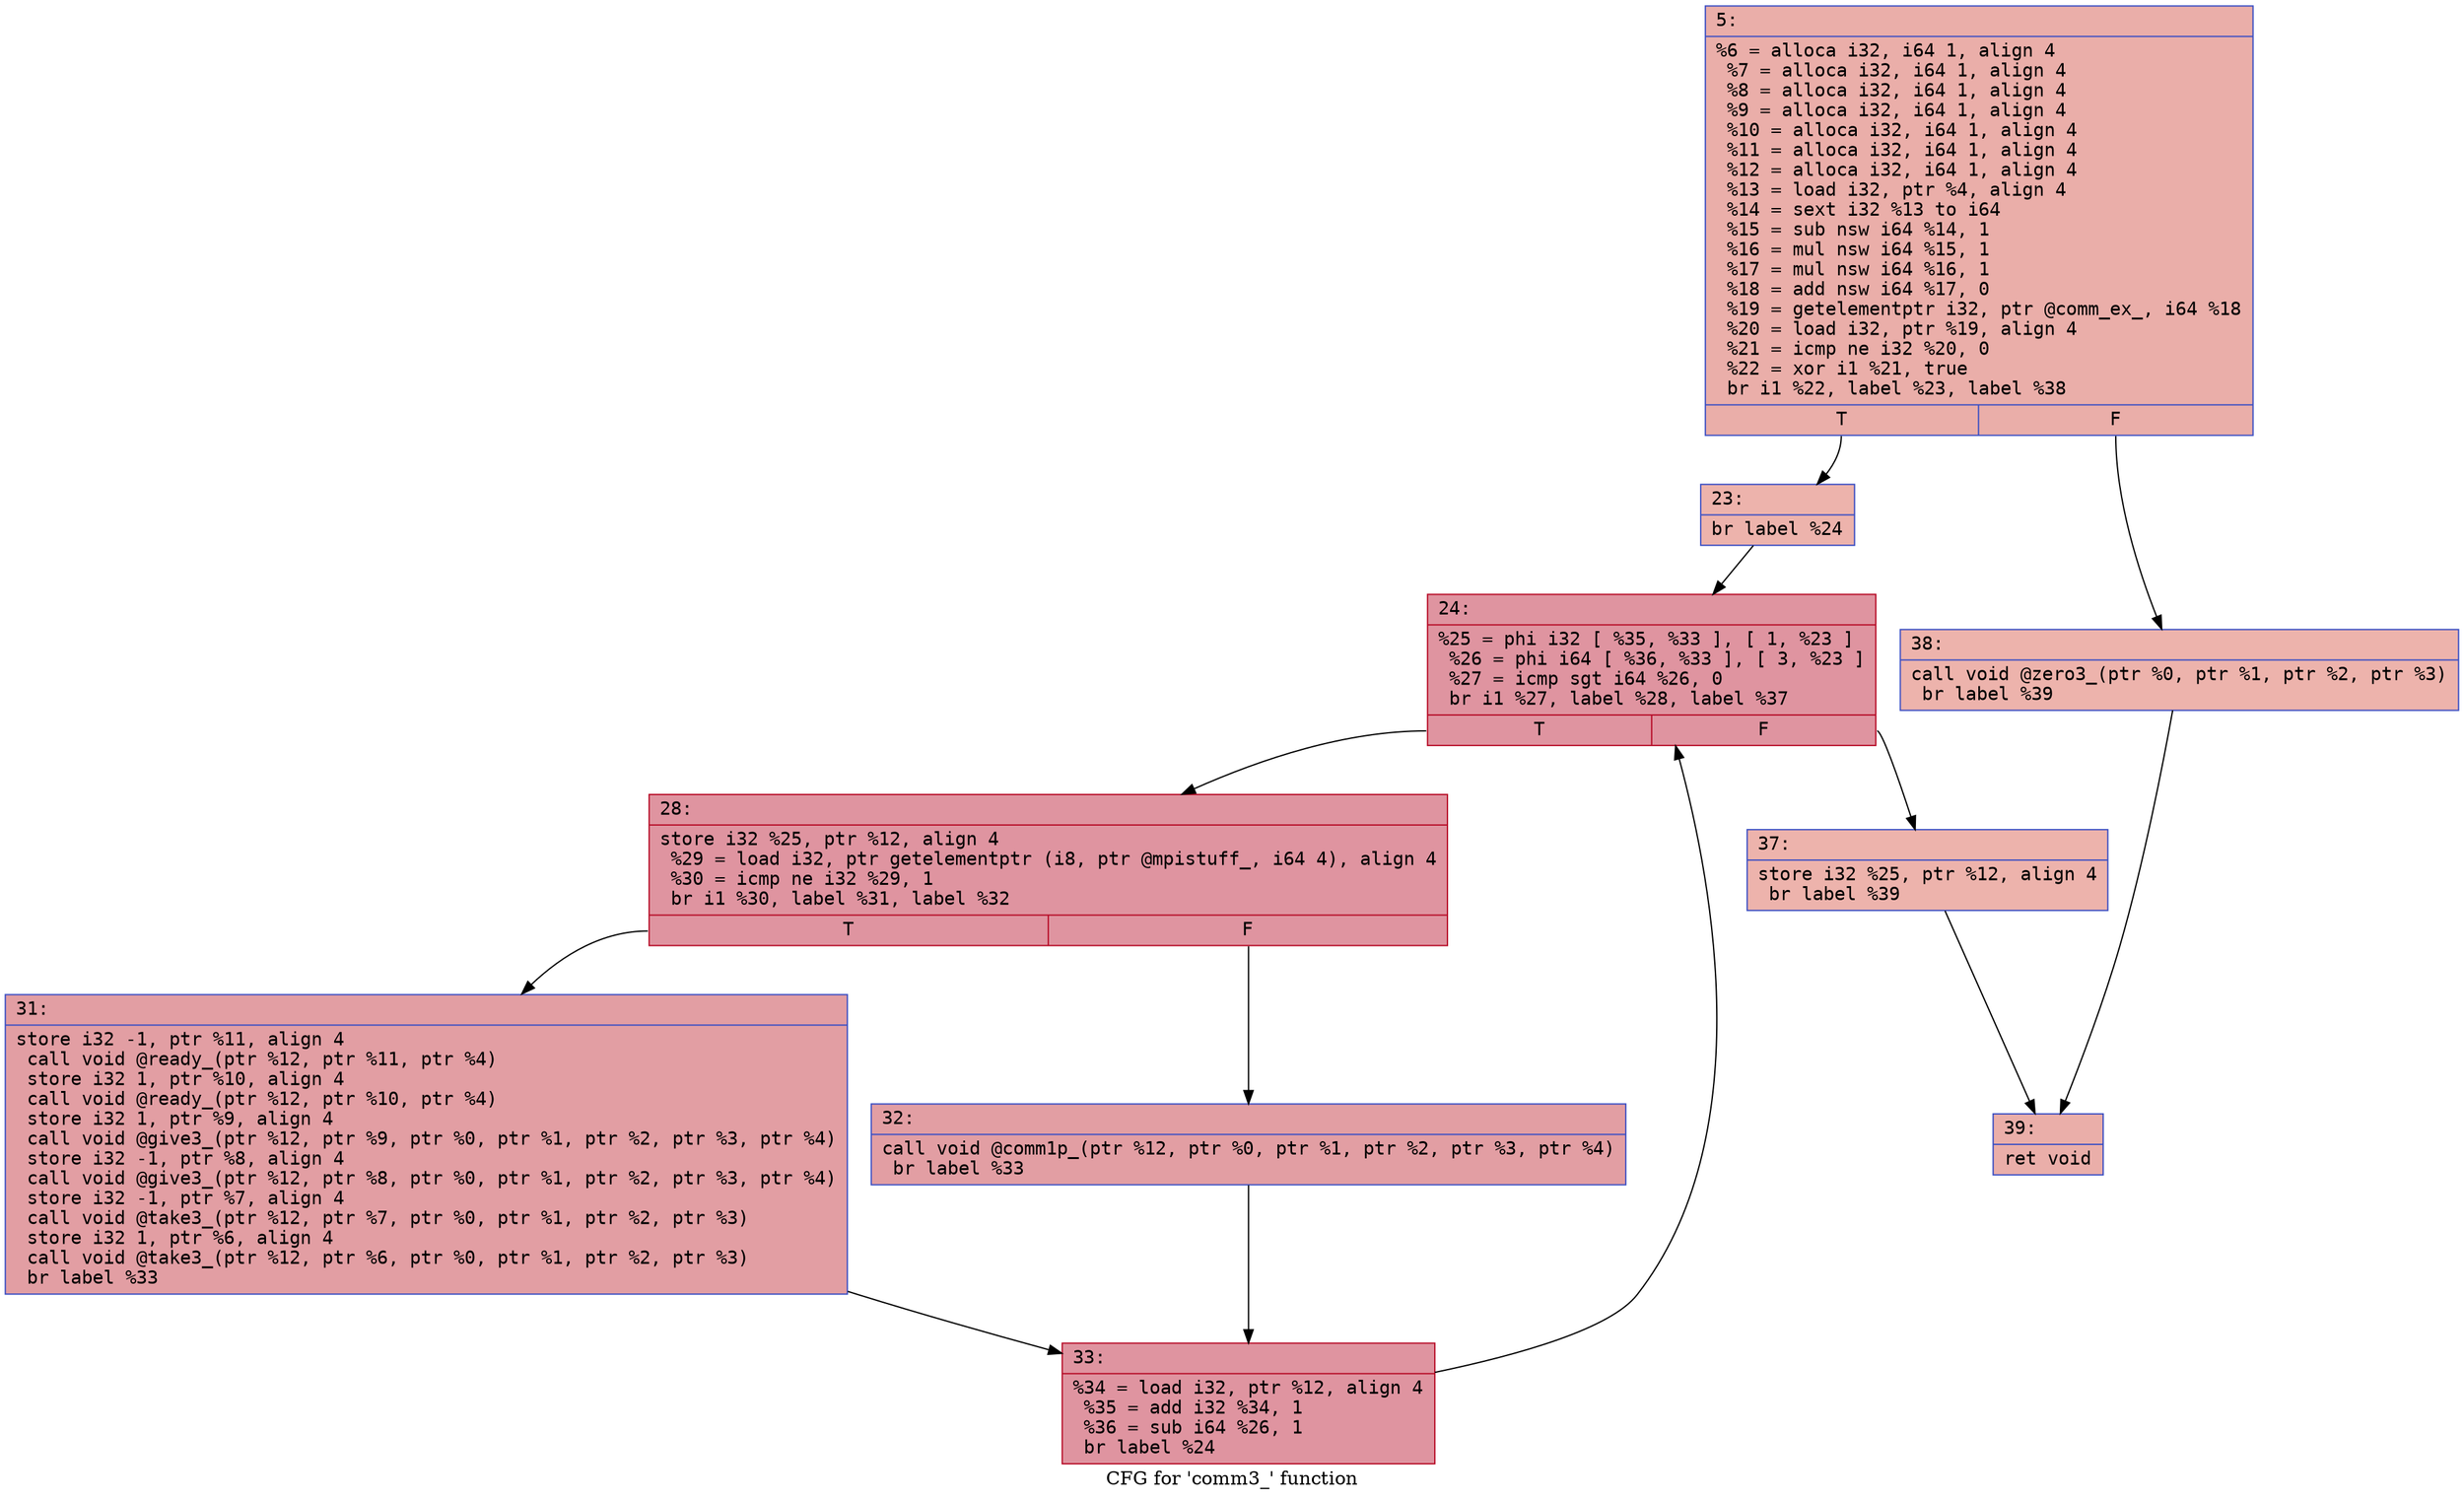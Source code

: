digraph "CFG for 'comm3_' function" {
	label="CFG for 'comm3_' function";

	Node0x559626d37690 [shape=record,color="#3d50c3ff", style=filled, fillcolor="#d0473d70" fontname="Courier",label="{5:\l|  %6 = alloca i32, i64 1, align 4\l  %7 = alloca i32, i64 1, align 4\l  %8 = alloca i32, i64 1, align 4\l  %9 = alloca i32, i64 1, align 4\l  %10 = alloca i32, i64 1, align 4\l  %11 = alloca i32, i64 1, align 4\l  %12 = alloca i32, i64 1, align 4\l  %13 = load i32, ptr %4, align 4\l  %14 = sext i32 %13 to i64\l  %15 = sub nsw i64 %14, 1\l  %16 = mul nsw i64 %15, 1\l  %17 = mul nsw i64 %16, 1\l  %18 = add nsw i64 %17, 0\l  %19 = getelementptr i32, ptr @comm_ex_, i64 %18\l  %20 = load i32, ptr %19, align 4\l  %21 = icmp ne i32 %20, 0\l  %22 = xor i1 %21, true\l  br i1 %22, label %23, label %38\l|{<s0>T|<s1>F}}"];
	Node0x559626d37690:s0 -> Node0x559626d38090[tooltip="5 -> 23\nProbability 50.00%" ];
	Node0x559626d37690:s1 -> Node0x559626d380e0[tooltip="5 -> 38\nProbability 50.00%" ];
	Node0x559626d38090 [shape=record,color="#3d50c3ff", style=filled, fillcolor="#d6524470" fontname="Courier",label="{23:\l|  br label %24\l}"];
	Node0x559626d38090 -> Node0x559626d381e0[tooltip="23 -> 24\nProbability 100.00%" ];
	Node0x559626d381e0 [shape=record,color="#b70d28ff", style=filled, fillcolor="#b70d2870" fontname="Courier",label="{24:\l|  %25 = phi i32 [ %35, %33 ], [ 1, %23 ]\l  %26 = phi i64 [ %36, %33 ], [ 3, %23 ]\l  %27 = icmp sgt i64 %26, 0\l  br i1 %27, label %28, label %37\l|{<s0>T|<s1>F}}"];
	Node0x559626d381e0:s0 -> Node0x559626d38440[tooltip="24 -> 28\nProbability 96.88%" ];
	Node0x559626d381e0:s1 -> Node0x559626d38490[tooltip="24 -> 37\nProbability 3.12%" ];
	Node0x559626d38440 [shape=record,color="#b70d28ff", style=filled, fillcolor="#b70d2870" fontname="Courier",label="{28:\l|  store i32 %25, ptr %12, align 4\l  %29 = load i32, ptr getelementptr (i8, ptr @mpistuff_, i64 4), align 4\l  %30 = icmp ne i32 %29, 1\l  br i1 %30, label %31, label %32\l|{<s0>T|<s1>F}}"];
	Node0x559626d38440:s0 -> Node0x559626d38740[tooltip="28 -> 31\nProbability 50.00%" ];
	Node0x559626d38440:s1 -> Node0x559626d38790[tooltip="28 -> 32\nProbability 50.00%" ];
	Node0x559626d38740 [shape=record,color="#3d50c3ff", style=filled, fillcolor="#be242e70" fontname="Courier",label="{31:\l|  store i32 -1, ptr %11, align 4\l  call void @ready_(ptr %12, ptr %11, ptr %4)\l  store i32 1, ptr %10, align 4\l  call void @ready_(ptr %12, ptr %10, ptr %4)\l  store i32 1, ptr %9, align 4\l  call void @give3_(ptr %12, ptr %9, ptr %0, ptr %1, ptr %2, ptr %3, ptr %4)\l  store i32 -1, ptr %8, align 4\l  call void @give3_(ptr %12, ptr %8, ptr %0, ptr %1, ptr %2, ptr %3, ptr %4)\l  store i32 -1, ptr %7, align 4\l  call void @take3_(ptr %12, ptr %7, ptr %0, ptr %1, ptr %2, ptr %3)\l  store i32 1, ptr %6, align 4\l  call void @take3_(ptr %12, ptr %6, ptr %0, ptr %1, ptr %2, ptr %3)\l  br label %33\l}"];
	Node0x559626d38740 -> Node0x559626d382a0[tooltip="31 -> 33\nProbability 100.00%" ];
	Node0x559626d38790 [shape=record,color="#3d50c3ff", style=filled, fillcolor="#be242e70" fontname="Courier",label="{32:\l|  call void @comm1p_(ptr %12, ptr %0, ptr %1, ptr %2, ptr %3, ptr %4)\l  br label %33\l}"];
	Node0x559626d38790 -> Node0x559626d382a0[tooltip="32 -> 33\nProbability 100.00%" ];
	Node0x559626d382a0 [shape=record,color="#b70d28ff", style=filled, fillcolor="#b70d2870" fontname="Courier",label="{33:\l|  %34 = load i32, ptr %12, align 4\l  %35 = add i32 %34, 1\l  %36 = sub i64 %26, 1\l  br label %24\l}"];
	Node0x559626d382a0 -> Node0x559626d381e0[tooltip="33 -> 24\nProbability 100.00%" ];
	Node0x559626d38490 [shape=record,color="#3d50c3ff", style=filled, fillcolor="#d6524470" fontname="Courier",label="{37:\l|  store i32 %25, ptr %12, align 4\l  br label %39\l}"];
	Node0x559626d38490 -> Node0x559626d39df0[tooltip="37 -> 39\nProbability 100.00%" ];
	Node0x559626d380e0 [shape=record,color="#3d50c3ff", style=filled, fillcolor="#d6524470" fontname="Courier",label="{38:\l|  call void @zero3_(ptr %0, ptr %1, ptr %2, ptr %3)\l  br label %39\l}"];
	Node0x559626d380e0 -> Node0x559626d39df0[tooltip="38 -> 39\nProbability 100.00%" ];
	Node0x559626d39df0 [shape=record,color="#3d50c3ff", style=filled, fillcolor="#d0473d70" fontname="Courier",label="{39:\l|  ret void\l}"];
}
